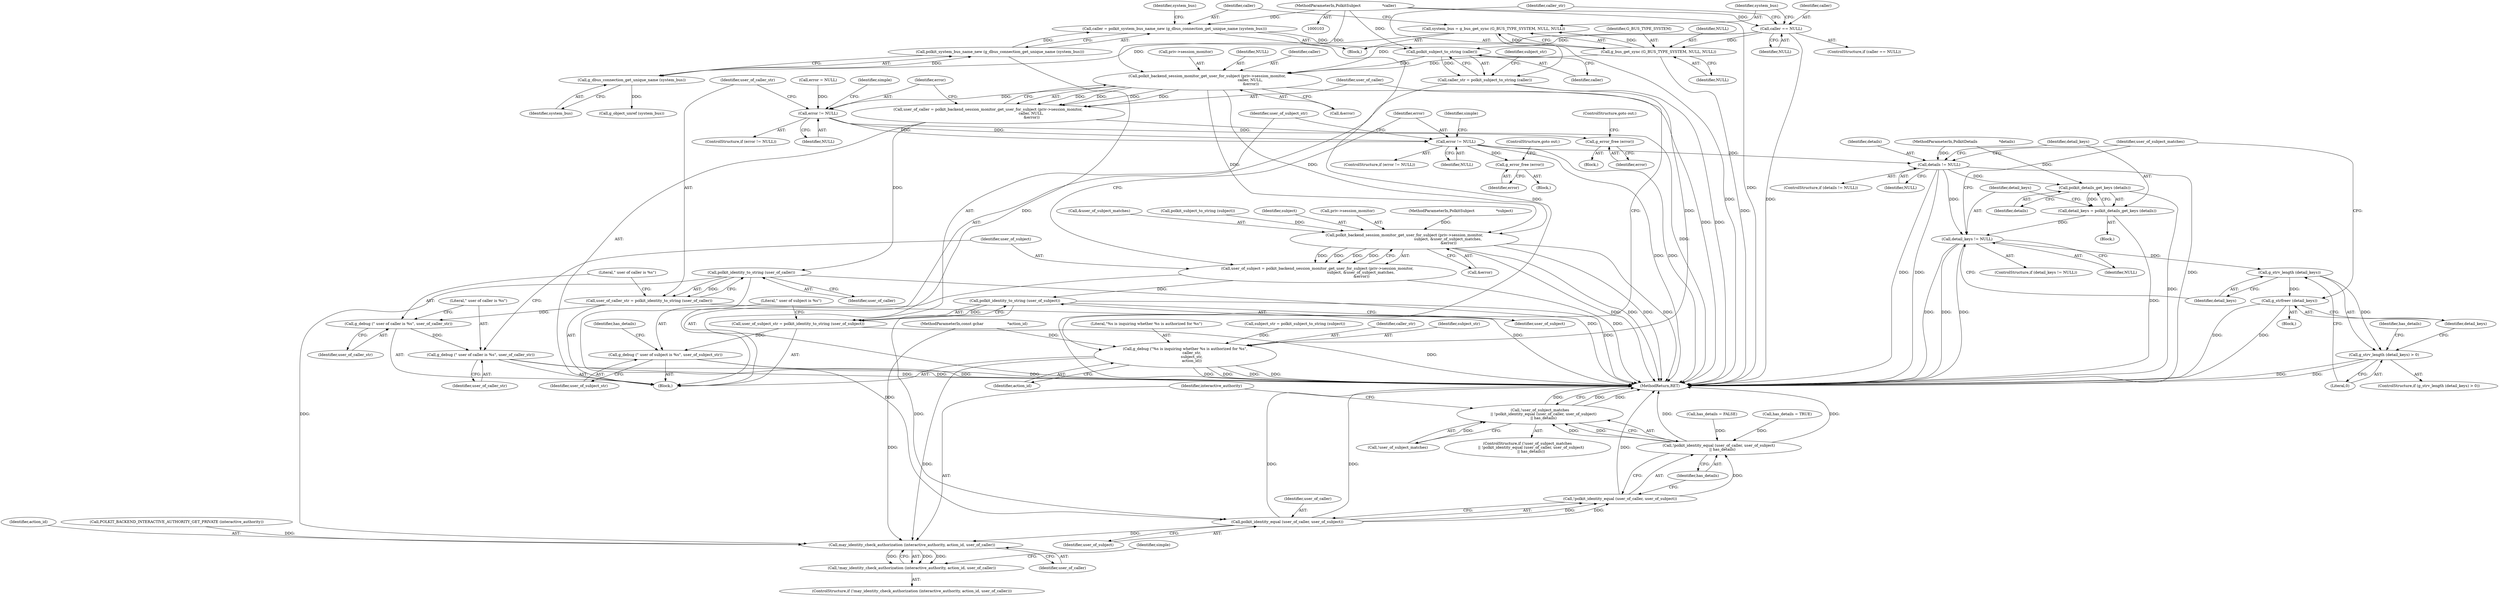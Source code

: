 digraph "0_polkit_bc7ffad53643a9c80231fc41f5582d6a8931c32c_0@API" {
"1000180" [label="(Call,caller = polkit_system_bus_name_new (g_dbus_connection_get_unique_name (system_bus)))"];
"1000182" [label="(Call,polkit_system_bus_name_new (g_dbus_connection_get_unique_name (system_bus)))"];
"1000183" [label="(Call,g_dbus_connection_get_unique_name (system_bus))"];
"1000174" [label="(Call,system_bus = g_bus_get_sync (G_BUS_TYPE_SYSTEM, NULL, NULL))"];
"1000176" [label="(Call,g_bus_get_sync (G_BUS_TYPE_SYSTEM, NULL, NULL))"];
"1000169" [label="(Call,caller == NULL)"];
"1000105" [label="(MethodParameterIn,PolkitSubject                  *caller)"];
"1000189" [label="(Call,polkit_subject_to_string (caller))"];
"1000187" [label="(Call,caller_str = polkit_subject_to_string (caller))"];
"1000195" [label="(Call,g_debug (\"%s is inquiring whether %s is authorized for %s\",\n           caller_str,\n           subject_str,\n           action_id))"];
"1000302" [label="(Call,may_identity_check_authorization (interactive_authority, action_id, user_of_caller))"];
"1000301" [label="(Call,!may_identity_check_authorization (interactive_authority, action_id, user_of_caller))"];
"1000202" [label="(Call,polkit_backend_session_monitor_get_user_for_subject (priv->session_monitor,\n                                                                        caller, NULL,\n                                                                         &error))"];
"1000200" [label="(Call,user_of_caller = polkit_backend_session_monitor_get_user_for_subject (priv->session_monitor,\n                                                                        caller, NULL,\n                                                                         &error))"];
"1000224" [label="(Call,polkit_identity_to_string (user_of_caller))"];
"1000222" [label="(Call,user_of_caller_str = polkit_identity_to_string (user_of_caller))"];
"1000226" [label="(Call,g_debug (\" user of caller is %s\", user_of_caller_str))"];
"1000229" [label="(Call,g_debug (\" user of caller is %s\", user_of_caller_str))"];
"1000295" [label="(Call,polkit_identity_equal (user_of_caller, user_of_subject))"];
"1000294" [label="(Call,!polkit_identity_equal (user_of_caller, user_of_subject))"];
"1000293" [label="(Call,!polkit_identity_equal (user_of_caller, user_of_subject)\n      || has_details)"];
"1000290" [label="(Call,!user_of_subject_matches\n      || !polkit_identity_equal (user_of_caller, user_of_subject)\n      || has_details)"];
"1000211" [label="(Call,error != NULL)"];
"1000219" [label="(Call,g_error_free (error))"];
"1000244" [label="(Call,error != NULL)"];
"1000252" [label="(Call,g_error_free (error))"];
"1000266" [label="(Call,details != NULL)"];
"1000272" [label="(Call,polkit_details_get_keys (details))"];
"1000270" [label="(Call,detail_keys = polkit_details_get_keys (details))"];
"1000275" [label="(Call,detail_keys != NULL)"];
"1000281" [label="(Call,g_strv_length (detail_keys))"];
"1000280" [label="(Call,g_strv_length (detail_keys) > 0)"];
"1000287" [label="(Call,g_strfreev (detail_keys))"];
"1000234" [label="(Call,polkit_backend_session_monitor_get_user_for_subject (priv->session_monitor,\n                                                                         subject, &user_of_subject_matches,\n                                                                          &error))"];
"1000232" [label="(Call,user_of_subject = polkit_backend_session_monitor_get_user_for_subject (priv->session_monitor,\n                                                                         subject, &user_of_subject_matches,\n                                                                          &error))"];
"1000257" [label="(Call,polkit_identity_to_string (user_of_subject))"];
"1000255" [label="(Call,user_of_subject_str = polkit_identity_to_string (user_of_subject))"];
"1000259" [label="(Call,g_debug (\" user of subject is %s\", user_of_subject_str))"];
"1000287" [label="(Call,g_strfreev (detail_keys))"];
"1000195" [label="(Call,g_debug (\"%s is inquiring whether %s is authorized for %s\",\n           caller_str,\n           subject_str,\n           action_id))"];
"1000227" [label="(Literal,\" user of caller is %s\")"];
"1000185" [label="(Call,g_object_unref (system_bus))"];
"1000169" [label="(Call,caller == NULL)"];
"1000294" [label="(Call,!polkit_identity_equal (user_of_caller, user_of_subject))"];
"1000293" [label="(Call,!polkit_identity_equal (user_of_caller, user_of_subject)\n      || has_details)"];
"1000108" [label="(MethodParameterIn,PolkitDetails                  *details)"];
"1000259" [label="(Call,g_debug (\" user of subject is %s\", user_of_subject_str))"];
"1000284" [label="(Call,has_details = TRUE)"];
"1000219" [label="(Call,g_error_free (error))"];
"1000186" [label="(Identifier,system_bus)"];
"1000177" [label="(Identifier,G_BUS_TYPE_SYSTEM)"];
"1000276" [label="(Identifier,detail_keys)"];
"1000305" [label="(Identifier,user_of_caller)"];
"1000272" [label="(Call,polkit_details_get_keys (details))"];
"1000295" [label="(Call,polkit_identity_equal (user_of_caller, user_of_subject))"];
"1000281" [label="(Call,g_strv_length (detail_keys))"];
"1000107" [label="(MethodParameterIn,const gchar                    *action_id)"];
"1000290" [label="(Call,!user_of_subject_matches\n      || !polkit_identity_equal (user_of_caller, user_of_subject)\n      || has_details)"];
"1000207" [label="(Identifier,NULL)"];
"1000291" [label="(Call,!user_of_subject_matches)"];
"1000273" [label="(Identifier,details)"];
"1000191" [label="(Call,subject_str = polkit_subject_to_string (subject))"];
"1000300" [label="(ControlStructure,if (!may_identity_check_authorization (interactive_authority, action_id, user_of_caller)))"];
"1000172" [label="(Block,)"];
"1000190" [label="(Identifier,caller)"];
"1000254" [label="(ControlStructure,goto out;)"];
"1000193" [label="(Call,polkit_subject_to_string (subject))"];
"1000176" [label="(Call,g_bus_get_sync (G_BUS_TYPE_SYSTEM, NULL, NULL))"];
"1000182" [label="(Call,polkit_system_bus_name_new (g_dbus_connection_get_unique_name (system_bus)))"];
"1000203" [label="(Call,priv->session_monitor)"];
"1000253" [label="(Identifier,error)"];
"1000296" [label="(Identifier,user_of_caller)"];
"1000211" [label="(Call,error != NULL)"];
"1000113" [label="(Block,)"];
"1000171" [label="(Identifier,NULL)"];
"1000225" [label="(Identifier,user_of_caller)"];
"1000187" [label="(Call,caller_str = polkit_subject_to_string (caller))"];
"1000200" [label="(Call,user_of_caller = polkit_backend_session_monitor_get_user_for_subject (priv->session_monitor,\n                                                                        caller, NULL,\n                                                                         &error))"];
"1000267" [label="(Identifier,details)"];
"1000285" [label="(Identifier,has_details)"];
"1000288" [label="(Identifier,detail_keys)"];
"1000232" [label="(Call,user_of_subject = polkit_backend_session_monitor_get_user_for_subject (priv->session_monitor,\n                                                                         subject, &user_of_subject_matches,\n                                                                          &error))"];
"1000238" [label="(Identifier,subject)"];
"1000222" [label="(Call,user_of_caller_str = polkit_identity_to_string (user_of_caller))"];
"1000221" [label="(ControlStructure,goto out;)"];
"1000199" [label="(Identifier,action_id)"];
"1000255" [label="(Call,user_of_subject_str = polkit_identity_to_string (user_of_subject))"];
"1000188" [label="(Identifier,caller_str)"];
"1000197" [label="(Identifier,caller_str)"];
"1000168" [label="(ControlStructure,if (caller == NULL))"];
"1000268" [label="(Identifier,NULL)"];
"1000274" [label="(ControlStructure,if (detail_keys != NULL))"];
"1000280" [label="(Call,g_strv_length (detail_keys) > 0)"];
"1000234" [label="(Call,polkit_backend_session_monitor_get_user_for_subject (priv->session_monitor,\n                                                                         subject, &user_of_subject_matches,\n                                                                          &error))"];
"1000249" [label="(Identifier,simple)"];
"1000301" [label="(Call,!may_identity_check_authorization (interactive_authority, action_id, user_of_caller))"];
"1000298" [label="(Identifier,has_details)"];
"1000226" [label="(Call,g_debug (\" user of caller is %s\", user_of_caller_str))"];
"1000170" [label="(Identifier,caller)"];
"1000206" [label="(Identifier,caller)"];
"1000233" [label="(Identifier,user_of_subject)"];
"1000277" [label="(Identifier,NULL)"];
"1000192" [label="(Identifier,subject_str)"];
"1000241" [label="(Call,&error)"];
"1000257" [label="(Call,polkit_identity_to_string (user_of_subject))"];
"1000252" [label="(Call,g_error_free (error))"];
"1000265" [label="(ControlStructure,if (details != NULL))"];
"1000235" [label="(Call,priv->session_monitor)"];
"1000180" [label="(Call,caller = polkit_system_bus_name_new (g_dbus_connection_get_unique_name (system_bus)))"];
"1000181" [label="(Identifier,caller)"];
"1000262" [label="(Call,has_details = FALSE)"];
"1000244" [label="(Call,error != NULL)"];
"1000243" [label="(ControlStructure,if (error != NULL))"];
"1000319" [label="(MethodReturn,RET)"];
"1000198" [label="(Identifier,subject_str)"];
"1000231" [label="(Identifier,user_of_caller_str)"];
"1000105" [label="(MethodParameterIn,PolkitSubject                  *caller)"];
"1000230" [label="(Literal,\" user of caller is %s\")"];
"1000210" [label="(ControlStructure,if (error != NULL))"];
"1000297" [label="(Identifier,user_of_subject)"];
"1000214" [label="(Block,)"];
"1000279" [label="(ControlStructure,if (g_strv_length (detail_keys) > 0))"];
"1000282" [label="(Identifier,detail_keys)"];
"1000201" [label="(Identifier,user_of_caller)"];
"1000220" [label="(Identifier,error)"];
"1000189" [label="(Call,polkit_subject_to_string (caller))"];
"1000269" [label="(Block,)"];
"1000260" [label="(Literal,\" user of subject is %s\")"];
"1000228" [label="(Identifier,user_of_caller_str)"];
"1000246" [label="(Identifier,NULL)"];
"1000245" [label="(Identifier,error)"];
"1000261" [label="(Identifier,user_of_subject_str)"];
"1000175" [label="(Identifier,system_bus)"];
"1000208" [label="(Call,&error)"];
"1000275" [label="(Call,detail_keys != NULL)"];
"1000229" [label="(Call,g_debug (\" user of caller is %s\", user_of_caller_str))"];
"1000256" [label="(Identifier,user_of_subject_str)"];
"1000278" [label="(Block,)"];
"1000196" [label="(Literal,\"%s is inquiring whether %s is authorized for %s\")"];
"1000302" [label="(Call,may_identity_check_authorization (interactive_authority, action_id, user_of_caller))"];
"1000216" [label="(Identifier,simple)"];
"1000179" [label="(Identifier,NULL)"];
"1000224" [label="(Call,polkit_identity_to_string (user_of_caller))"];
"1000271" [label="(Identifier,detail_keys)"];
"1000174" [label="(Call,system_bus = g_bus_get_sync (G_BUS_TYPE_SYSTEM, NULL, NULL))"];
"1000270" [label="(Call,detail_keys = polkit_details_get_keys (details))"];
"1000202" [label="(Call,polkit_backend_session_monitor_get_user_for_subject (priv->session_monitor,\n                                                                        caller, NULL,\n                                                                         &error))"];
"1000239" [label="(Call,&user_of_subject_matches)"];
"1000178" [label="(Identifier,NULL)"];
"1000213" [label="(Identifier,NULL)"];
"1000289" [label="(ControlStructure,if (!user_of_subject_matches\n      || !polkit_identity_equal (user_of_caller, user_of_subject)\n      || has_details))"];
"1000258" [label="(Identifier,user_of_subject)"];
"1000212" [label="(Identifier,error)"];
"1000292" [label="(Identifier,user_of_subject_matches)"];
"1000310" [label="(Identifier,simple)"];
"1000303" [label="(Identifier,interactive_authority)"];
"1000304" [label="(Identifier,action_id)"];
"1000106" [label="(MethodParameterIn,PolkitSubject                  *subject)"];
"1000247" [label="(Block,)"];
"1000266" [label="(Call,details != NULL)"];
"1000283" [label="(Literal,0)"];
"1000263" [label="(Identifier,has_details)"];
"1000184" [label="(Identifier,system_bus)"];
"1000223" [label="(Identifier,user_of_caller_str)"];
"1000136" [label="(Call,error = NULL)"];
"1000183" [label="(Call,g_dbus_connection_get_unique_name (system_bus))"];
"1000134" [label="(Call,POLKIT_BACKEND_INTERACTIVE_AUTHORITY_GET_PRIVATE (interactive_authority))"];
"1000180" -> "1000172"  [label="AST: "];
"1000180" -> "1000182"  [label="CFG: "];
"1000181" -> "1000180"  [label="AST: "];
"1000182" -> "1000180"  [label="AST: "];
"1000186" -> "1000180"  [label="CFG: "];
"1000180" -> "1000319"  [label="DDG: "];
"1000182" -> "1000180"  [label="DDG: "];
"1000105" -> "1000180"  [label="DDG: "];
"1000180" -> "1000189"  [label="DDG: "];
"1000182" -> "1000183"  [label="CFG: "];
"1000183" -> "1000182"  [label="AST: "];
"1000182" -> "1000319"  [label="DDG: "];
"1000183" -> "1000182"  [label="DDG: "];
"1000183" -> "1000184"  [label="CFG: "];
"1000184" -> "1000183"  [label="AST: "];
"1000174" -> "1000183"  [label="DDG: "];
"1000183" -> "1000185"  [label="DDG: "];
"1000174" -> "1000172"  [label="AST: "];
"1000174" -> "1000176"  [label="CFG: "];
"1000175" -> "1000174"  [label="AST: "];
"1000176" -> "1000174"  [label="AST: "];
"1000181" -> "1000174"  [label="CFG: "];
"1000174" -> "1000319"  [label="DDG: "];
"1000176" -> "1000174"  [label="DDG: "];
"1000176" -> "1000174"  [label="DDG: "];
"1000176" -> "1000179"  [label="CFG: "];
"1000177" -> "1000176"  [label="AST: "];
"1000178" -> "1000176"  [label="AST: "];
"1000179" -> "1000176"  [label="AST: "];
"1000176" -> "1000319"  [label="DDG: "];
"1000169" -> "1000176"  [label="DDG: "];
"1000176" -> "1000202"  [label="DDG: "];
"1000169" -> "1000168"  [label="AST: "];
"1000169" -> "1000171"  [label="CFG: "];
"1000170" -> "1000169"  [label="AST: "];
"1000171" -> "1000169"  [label="AST: "];
"1000175" -> "1000169"  [label="CFG: "];
"1000188" -> "1000169"  [label="CFG: "];
"1000169" -> "1000319"  [label="DDG: "];
"1000105" -> "1000169"  [label="DDG: "];
"1000169" -> "1000189"  [label="DDG: "];
"1000169" -> "1000202"  [label="DDG: "];
"1000105" -> "1000103"  [label="AST: "];
"1000105" -> "1000319"  [label="DDG: "];
"1000105" -> "1000189"  [label="DDG: "];
"1000105" -> "1000202"  [label="DDG: "];
"1000189" -> "1000187"  [label="AST: "];
"1000189" -> "1000190"  [label="CFG: "];
"1000190" -> "1000189"  [label="AST: "];
"1000187" -> "1000189"  [label="CFG: "];
"1000189" -> "1000187"  [label="DDG: "];
"1000189" -> "1000202"  [label="DDG: "];
"1000187" -> "1000113"  [label="AST: "];
"1000188" -> "1000187"  [label="AST: "];
"1000192" -> "1000187"  [label="CFG: "];
"1000187" -> "1000319"  [label="DDG: "];
"1000187" -> "1000195"  [label="DDG: "];
"1000195" -> "1000113"  [label="AST: "];
"1000195" -> "1000199"  [label="CFG: "];
"1000196" -> "1000195"  [label="AST: "];
"1000197" -> "1000195"  [label="AST: "];
"1000198" -> "1000195"  [label="AST: "];
"1000199" -> "1000195"  [label="AST: "];
"1000201" -> "1000195"  [label="CFG: "];
"1000195" -> "1000319"  [label="DDG: "];
"1000195" -> "1000319"  [label="DDG: "];
"1000195" -> "1000319"  [label="DDG: "];
"1000195" -> "1000319"  [label="DDG: "];
"1000191" -> "1000195"  [label="DDG: "];
"1000107" -> "1000195"  [label="DDG: "];
"1000195" -> "1000302"  [label="DDG: "];
"1000302" -> "1000301"  [label="AST: "];
"1000302" -> "1000305"  [label="CFG: "];
"1000303" -> "1000302"  [label="AST: "];
"1000304" -> "1000302"  [label="AST: "];
"1000305" -> "1000302"  [label="AST: "];
"1000301" -> "1000302"  [label="CFG: "];
"1000302" -> "1000301"  [label="DDG: "];
"1000302" -> "1000301"  [label="DDG: "];
"1000302" -> "1000301"  [label="DDG: "];
"1000134" -> "1000302"  [label="DDG: "];
"1000107" -> "1000302"  [label="DDG: "];
"1000224" -> "1000302"  [label="DDG: "];
"1000295" -> "1000302"  [label="DDG: "];
"1000301" -> "1000300"  [label="AST: "];
"1000310" -> "1000301"  [label="CFG: "];
"1000202" -> "1000200"  [label="AST: "];
"1000202" -> "1000208"  [label="CFG: "];
"1000203" -> "1000202"  [label="AST: "];
"1000206" -> "1000202"  [label="AST: "];
"1000207" -> "1000202"  [label="AST: "];
"1000208" -> "1000202"  [label="AST: "];
"1000200" -> "1000202"  [label="CFG: "];
"1000202" -> "1000319"  [label="DDG: "];
"1000202" -> "1000200"  [label="DDG: "];
"1000202" -> "1000200"  [label="DDG: "];
"1000202" -> "1000200"  [label="DDG: "];
"1000202" -> "1000200"  [label="DDG: "];
"1000202" -> "1000211"  [label="DDG: "];
"1000202" -> "1000234"  [label="DDG: "];
"1000202" -> "1000234"  [label="DDG: "];
"1000200" -> "1000113"  [label="AST: "];
"1000201" -> "1000200"  [label="AST: "];
"1000212" -> "1000200"  [label="CFG: "];
"1000200" -> "1000319"  [label="DDG: "];
"1000200" -> "1000224"  [label="DDG: "];
"1000224" -> "1000222"  [label="AST: "];
"1000224" -> "1000225"  [label="CFG: "];
"1000225" -> "1000224"  [label="AST: "];
"1000222" -> "1000224"  [label="CFG: "];
"1000224" -> "1000319"  [label="DDG: "];
"1000224" -> "1000222"  [label="DDG: "];
"1000224" -> "1000295"  [label="DDG: "];
"1000222" -> "1000113"  [label="AST: "];
"1000223" -> "1000222"  [label="AST: "];
"1000227" -> "1000222"  [label="CFG: "];
"1000222" -> "1000319"  [label="DDG: "];
"1000222" -> "1000226"  [label="DDG: "];
"1000226" -> "1000113"  [label="AST: "];
"1000226" -> "1000228"  [label="CFG: "];
"1000227" -> "1000226"  [label="AST: "];
"1000228" -> "1000226"  [label="AST: "];
"1000230" -> "1000226"  [label="CFG: "];
"1000226" -> "1000229"  [label="DDG: "];
"1000229" -> "1000113"  [label="AST: "];
"1000229" -> "1000231"  [label="CFG: "];
"1000230" -> "1000229"  [label="AST: "];
"1000231" -> "1000229"  [label="AST: "];
"1000233" -> "1000229"  [label="CFG: "];
"1000229" -> "1000319"  [label="DDG: "];
"1000229" -> "1000319"  [label="DDG: "];
"1000295" -> "1000294"  [label="AST: "];
"1000295" -> "1000297"  [label="CFG: "];
"1000296" -> "1000295"  [label="AST: "];
"1000297" -> "1000295"  [label="AST: "];
"1000294" -> "1000295"  [label="CFG: "];
"1000295" -> "1000319"  [label="DDG: "];
"1000295" -> "1000319"  [label="DDG: "];
"1000295" -> "1000294"  [label="DDG: "];
"1000295" -> "1000294"  [label="DDG: "];
"1000257" -> "1000295"  [label="DDG: "];
"1000294" -> "1000293"  [label="AST: "];
"1000298" -> "1000294"  [label="CFG: "];
"1000293" -> "1000294"  [label="CFG: "];
"1000294" -> "1000319"  [label="DDG: "];
"1000294" -> "1000293"  [label="DDG: "];
"1000293" -> "1000290"  [label="AST: "];
"1000293" -> "1000298"  [label="CFG: "];
"1000298" -> "1000293"  [label="AST: "];
"1000290" -> "1000293"  [label="CFG: "];
"1000293" -> "1000319"  [label="DDG: "];
"1000293" -> "1000319"  [label="DDG: "];
"1000293" -> "1000290"  [label="DDG: "];
"1000293" -> "1000290"  [label="DDG: "];
"1000284" -> "1000293"  [label="DDG: "];
"1000262" -> "1000293"  [label="DDG: "];
"1000290" -> "1000289"  [label="AST: "];
"1000290" -> "1000291"  [label="CFG: "];
"1000291" -> "1000290"  [label="AST: "];
"1000303" -> "1000290"  [label="CFG: "];
"1000319" -> "1000290"  [label="CFG: "];
"1000290" -> "1000319"  [label="DDG: "];
"1000290" -> "1000319"  [label="DDG: "];
"1000290" -> "1000319"  [label="DDG: "];
"1000291" -> "1000290"  [label="DDG: "];
"1000211" -> "1000210"  [label="AST: "];
"1000211" -> "1000213"  [label="CFG: "];
"1000212" -> "1000211"  [label="AST: "];
"1000213" -> "1000211"  [label="AST: "];
"1000216" -> "1000211"  [label="CFG: "];
"1000223" -> "1000211"  [label="CFG: "];
"1000136" -> "1000211"  [label="DDG: "];
"1000211" -> "1000219"  [label="DDG: "];
"1000211" -> "1000244"  [label="DDG: "];
"1000211" -> "1000244"  [label="DDG: "];
"1000219" -> "1000214"  [label="AST: "];
"1000219" -> "1000220"  [label="CFG: "];
"1000220" -> "1000219"  [label="AST: "];
"1000221" -> "1000219"  [label="CFG: "];
"1000244" -> "1000243"  [label="AST: "];
"1000244" -> "1000246"  [label="CFG: "];
"1000245" -> "1000244"  [label="AST: "];
"1000246" -> "1000244"  [label="AST: "];
"1000249" -> "1000244"  [label="CFG: "];
"1000256" -> "1000244"  [label="CFG: "];
"1000244" -> "1000319"  [label="DDG: "];
"1000244" -> "1000319"  [label="DDG: "];
"1000244" -> "1000252"  [label="DDG: "];
"1000244" -> "1000266"  [label="DDG: "];
"1000252" -> "1000247"  [label="AST: "];
"1000252" -> "1000253"  [label="CFG: "];
"1000253" -> "1000252"  [label="AST: "];
"1000254" -> "1000252"  [label="CFG: "];
"1000266" -> "1000265"  [label="AST: "];
"1000266" -> "1000268"  [label="CFG: "];
"1000267" -> "1000266"  [label="AST: "];
"1000268" -> "1000266"  [label="AST: "];
"1000271" -> "1000266"  [label="CFG: "];
"1000292" -> "1000266"  [label="CFG: "];
"1000266" -> "1000319"  [label="DDG: "];
"1000266" -> "1000319"  [label="DDG: "];
"1000266" -> "1000319"  [label="DDG: "];
"1000108" -> "1000266"  [label="DDG: "];
"1000266" -> "1000272"  [label="DDG: "];
"1000266" -> "1000275"  [label="DDG: "];
"1000272" -> "1000270"  [label="AST: "];
"1000272" -> "1000273"  [label="CFG: "];
"1000273" -> "1000272"  [label="AST: "];
"1000270" -> "1000272"  [label="CFG: "];
"1000272" -> "1000319"  [label="DDG: "];
"1000272" -> "1000270"  [label="DDG: "];
"1000108" -> "1000272"  [label="DDG: "];
"1000270" -> "1000269"  [label="AST: "];
"1000271" -> "1000270"  [label="AST: "];
"1000276" -> "1000270"  [label="CFG: "];
"1000270" -> "1000319"  [label="DDG: "];
"1000270" -> "1000275"  [label="DDG: "];
"1000275" -> "1000274"  [label="AST: "];
"1000275" -> "1000277"  [label="CFG: "];
"1000276" -> "1000275"  [label="AST: "];
"1000277" -> "1000275"  [label="AST: "];
"1000282" -> "1000275"  [label="CFG: "];
"1000292" -> "1000275"  [label="CFG: "];
"1000275" -> "1000319"  [label="DDG: "];
"1000275" -> "1000319"  [label="DDG: "];
"1000275" -> "1000319"  [label="DDG: "];
"1000275" -> "1000281"  [label="DDG: "];
"1000281" -> "1000280"  [label="AST: "];
"1000281" -> "1000282"  [label="CFG: "];
"1000282" -> "1000281"  [label="AST: "];
"1000283" -> "1000281"  [label="CFG: "];
"1000281" -> "1000280"  [label="DDG: "];
"1000281" -> "1000287"  [label="DDG: "];
"1000280" -> "1000279"  [label="AST: "];
"1000280" -> "1000283"  [label="CFG: "];
"1000283" -> "1000280"  [label="AST: "];
"1000285" -> "1000280"  [label="CFG: "];
"1000288" -> "1000280"  [label="CFG: "];
"1000280" -> "1000319"  [label="DDG: "];
"1000280" -> "1000319"  [label="DDG: "];
"1000287" -> "1000278"  [label="AST: "];
"1000287" -> "1000288"  [label="CFG: "];
"1000288" -> "1000287"  [label="AST: "];
"1000292" -> "1000287"  [label="CFG: "];
"1000287" -> "1000319"  [label="DDG: "];
"1000287" -> "1000319"  [label="DDG: "];
"1000234" -> "1000232"  [label="AST: "];
"1000234" -> "1000241"  [label="CFG: "];
"1000235" -> "1000234"  [label="AST: "];
"1000238" -> "1000234"  [label="AST: "];
"1000239" -> "1000234"  [label="AST: "];
"1000241" -> "1000234"  [label="AST: "];
"1000232" -> "1000234"  [label="CFG: "];
"1000234" -> "1000319"  [label="DDG: "];
"1000234" -> "1000319"  [label="DDG: "];
"1000234" -> "1000319"  [label="DDG: "];
"1000234" -> "1000319"  [label="DDG: "];
"1000234" -> "1000232"  [label="DDG: "];
"1000234" -> "1000232"  [label="DDG: "];
"1000234" -> "1000232"  [label="DDG: "];
"1000234" -> "1000232"  [label="DDG: "];
"1000193" -> "1000234"  [label="DDG: "];
"1000106" -> "1000234"  [label="DDG: "];
"1000232" -> "1000113"  [label="AST: "];
"1000233" -> "1000232"  [label="AST: "];
"1000245" -> "1000232"  [label="CFG: "];
"1000232" -> "1000319"  [label="DDG: "];
"1000232" -> "1000257"  [label="DDG: "];
"1000257" -> "1000255"  [label="AST: "];
"1000257" -> "1000258"  [label="CFG: "];
"1000258" -> "1000257"  [label="AST: "];
"1000255" -> "1000257"  [label="CFG: "];
"1000257" -> "1000319"  [label="DDG: "];
"1000257" -> "1000255"  [label="DDG: "];
"1000255" -> "1000113"  [label="AST: "];
"1000256" -> "1000255"  [label="AST: "];
"1000260" -> "1000255"  [label="CFG: "];
"1000255" -> "1000319"  [label="DDG: "];
"1000255" -> "1000259"  [label="DDG: "];
"1000259" -> "1000113"  [label="AST: "];
"1000259" -> "1000261"  [label="CFG: "];
"1000260" -> "1000259"  [label="AST: "];
"1000261" -> "1000259"  [label="AST: "];
"1000263" -> "1000259"  [label="CFG: "];
"1000259" -> "1000319"  [label="DDG: "];
"1000259" -> "1000319"  [label="DDG: "];
}
